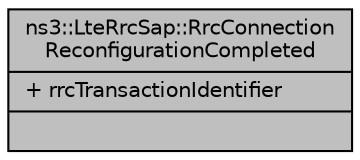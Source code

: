 digraph "ns3::LteRrcSap::RrcConnectionReconfigurationCompleted"
{
  edge [fontname="Helvetica",fontsize="10",labelfontname="Helvetica",labelfontsize="10"];
  node [fontname="Helvetica",fontsize="10",shape=record];
  Node1 [label="{ns3::LteRrcSap::RrcConnection\lReconfigurationCompleted\n|+ rrcTransactionIdentifier\l|}",height=0.2,width=0.4,color="black", fillcolor="grey75", style="filled", fontcolor="black"];
}
